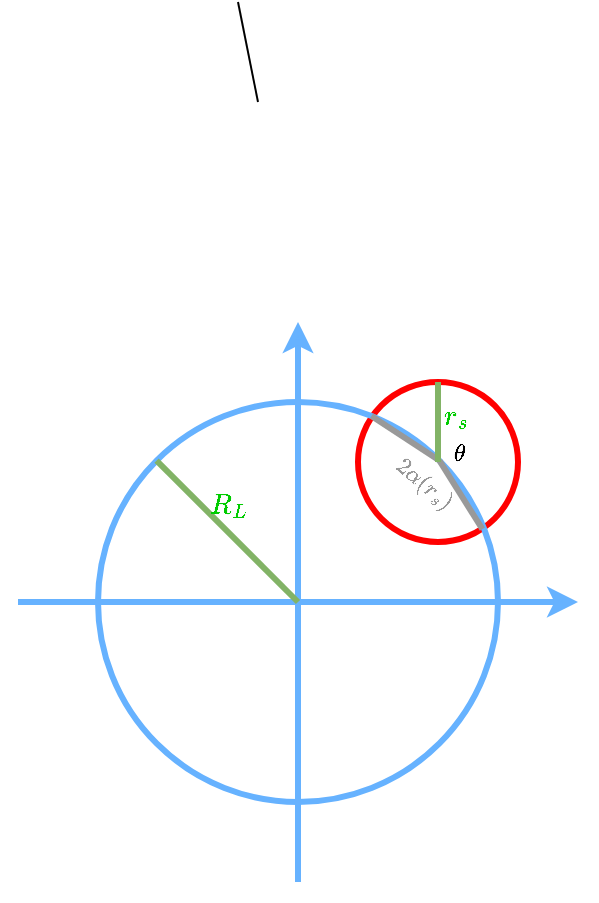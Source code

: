 <mxfile version="18.0.1" type="github">
  <diagram id="0rzKg5z7JBLpK8zDFG1z" name="Page-1">
    <mxGraphModel dx="526" dy="358" grid="1" gridSize="10" guides="1" tooltips="1" connect="1" arrows="1" fold="1" page="1" pageScale="1" pageWidth="850" pageHeight="1100" math="1" shadow="0">
      <root>
        <mxCell id="0" />
        <mxCell id="1" parent="0" />
        <mxCell id="G-dvyiwLuv9M_4oGZBJV-8" value="" style="ellipse;whiteSpace=wrap;html=1;aspect=fixed;fontFamily=Helvetica;fontSize=12;fontColor=default;strokeColor=#FF0000;fillColor=none;strokeWidth=3;" vertex="1" parent="1">
          <mxGeometry x="610" y="470" width="80" height="80" as="geometry" />
        </mxCell>
        <mxCell id="G-dvyiwLuv9M_4oGZBJV-6" value="" style="ellipse;whiteSpace=wrap;html=1;aspect=fixed;fontFamily=Helvetica;fontSize=12;fontColor=default;strokeColor=#66B2FF;fillColor=none;strokeWidth=3;" vertex="1" parent="1">
          <mxGeometry x="480" y="480" width="200" height="200" as="geometry" />
        </mxCell>
        <mxCell id="G-dvyiwLuv9M_4oGZBJV-2" value="" style="endArrow=classic;html=1;rounded=0;strokeColor=#66B2FF;strokeWidth=3;" edge="1" parent="1">
          <mxGeometry width="50" height="50" relative="1" as="geometry">
            <mxPoint x="440" y="580" as="sourcePoint" />
            <mxPoint x="720" y="580" as="targetPoint" />
          </mxGeometry>
        </mxCell>
        <mxCell id="G-dvyiwLuv9M_4oGZBJV-3" value="" style="endArrow=classic;html=1;rounded=0;strokeColor=#66B2FF;strokeWidth=3;" edge="1" parent="1">
          <mxGeometry width="50" height="50" relative="1" as="geometry">
            <mxPoint x="580" y="720" as="sourcePoint" />
            <mxPoint x="580" y="440" as="targetPoint" />
          </mxGeometry>
        </mxCell>
        <mxCell id="G-dvyiwLuv9M_4oGZBJV-9" value="" style="endArrow=none;html=1;rounded=0;fontFamily=Helvetica;fontSize=12;fontColor=default;" edge="1" parent="1">
          <mxGeometry width="50" height="50" relative="1" as="geometry">
            <mxPoint x="560" y="330" as="sourcePoint" />
            <mxPoint x="550" y="280" as="targetPoint" />
          </mxGeometry>
        </mxCell>
        <mxCell id="G-dvyiwLuv9M_4oGZBJV-12" value="" style="endArrow=none;html=1;rounded=0;fontFamily=Helvetica;fontSize=12;fontColor=default;entryX=0.084;entryY=0.213;entryDx=0;entryDy=0;entryPerimeter=0;exitX=1;exitY=0;exitDx=0;exitDy=0;fillColor=#647687;strokeColor=#999999;strokeWidth=3;" edge="1" parent="1" source="G-dvyiwLuv9M_4oGZBJV-6" target="G-dvyiwLuv9M_4oGZBJV-8">
          <mxGeometry width="50" height="50" relative="1" as="geometry">
            <mxPoint x="590" y="390" as="sourcePoint" />
            <mxPoint x="380" y="580" as="targetPoint" />
          </mxGeometry>
        </mxCell>
        <mxCell id="G-dvyiwLuv9M_4oGZBJV-13" value="" style="endArrow=none;html=1;rounded=0;fontFamily=Helvetica;fontSize=12;fontColor=default;entryX=0.961;entryY=0.318;entryDx=0;entryDy=0;entryPerimeter=0;exitX=1;exitY=0;exitDx=0;exitDy=0;fillColor=#647687;strokeColor=#999999;strokeWidth=3;" edge="1" parent="1" source="G-dvyiwLuv9M_4oGZBJV-6" target="G-dvyiwLuv9M_4oGZBJV-6">
          <mxGeometry width="50" height="50" relative="1" as="geometry">
            <mxPoint x="290" y="680" as="sourcePoint" />
            <mxPoint x="320" y="620" as="targetPoint" />
          </mxGeometry>
        </mxCell>
        <mxCell id="G-dvyiwLuv9M_4oGZBJV-14" value="" style="endArrow=none;html=1;rounded=0;fontFamily=Helvetica;fontSize=12;fontColor=default;entryX=0;entryY=0;entryDx=0;entryDy=0;fillColor=#d5e8d4;strokeColor=#82b366;strokeWidth=3;" edge="1" parent="1" target="G-dvyiwLuv9M_4oGZBJV-6">
          <mxGeometry width="50" height="50" relative="1" as="geometry">
            <mxPoint x="580" y="580" as="sourcePoint" />
            <mxPoint x="430" y="500" as="targetPoint" />
          </mxGeometry>
        </mxCell>
        <mxCell id="G-dvyiwLuv9M_4oGZBJV-16" value="$$R_L$$" style="edgeLabel;html=1;align=center;verticalAlign=middle;resizable=0;points=[];fontSize=12;fontFamily=Helvetica;fontColor=#00CC00;labelBackgroundColor=none;" vertex="1" connectable="0" parent="G-dvyiwLuv9M_4oGZBJV-14">
          <mxGeometry x="0.119" y="-1" relative="1" as="geometry">
            <mxPoint x="4" y="-9" as="offset" />
          </mxGeometry>
        </mxCell>
        <mxCell id="G-dvyiwLuv9M_4oGZBJV-15" value="" style="endArrow=none;html=1;rounded=0;fontFamily=Helvetica;fontSize=12;fontColor=default;entryX=0.5;entryY=0;entryDx=0;entryDy=0;fillColor=#d5e8d4;strokeColor=#82b366;strokeWidth=3;" edge="1" parent="1" target="G-dvyiwLuv9M_4oGZBJV-8">
          <mxGeometry width="50" height="50" relative="1" as="geometry">
            <mxPoint x="650" y="510" as="sourcePoint" />
            <mxPoint x="410" y="490" as="targetPoint" />
          </mxGeometry>
        </mxCell>
        <mxCell id="G-dvyiwLuv9M_4oGZBJV-17" value="$$r_s$$" style="edgeLabel;html=1;align=center;verticalAlign=middle;resizable=0;points=[];fontSize=12;fontFamily=Helvetica;fontColor=#00CC00;labelBackgroundColor=none;" vertex="1" connectable="0" parent="G-dvyiwLuv9M_4oGZBJV-15">
          <mxGeometry x="0.179" y="-1" relative="1" as="geometry">
            <mxPoint x="8" as="offset" />
          </mxGeometry>
        </mxCell>
        <mxCell id="G-dvyiwLuv9M_4oGZBJV-18" value="&lt;font style=&quot;font-size: 10px;&quot;&gt;$$\theta$$&lt;/font&gt;" style="text;html=1;strokeColor=none;fillColor=none;align=center;verticalAlign=middle;whiteSpace=wrap;rounded=0;labelBackgroundColor=none;fontFamily=Helvetica;fontSize=12;fontColor=none;" vertex="1" parent="1">
          <mxGeometry x="651" y="491" width="20" height="30" as="geometry" />
        </mxCell>
        <mxCell id="G-dvyiwLuv9M_4oGZBJV-21" value="&lt;font color=&quot;#999999&quot; style=&quot;font-size: 10px;&quot;&gt;$$2\alpha(r_s)$$&lt;/font&gt;" style="text;html=1;strokeColor=none;fillColor=none;align=center;verticalAlign=middle;whiteSpace=wrap;rounded=0;labelBackgroundColor=none;fontFamily=Helvetica;fontSize=12;fontColor=none;rotation=40;" vertex="1" parent="1">
          <mxGeometry x="614" y="506" width="60" height="30" as="geometry" />
        </mxCell>
      </root>
    </mxGraphModel>
  </diagram>
</mxfile>
